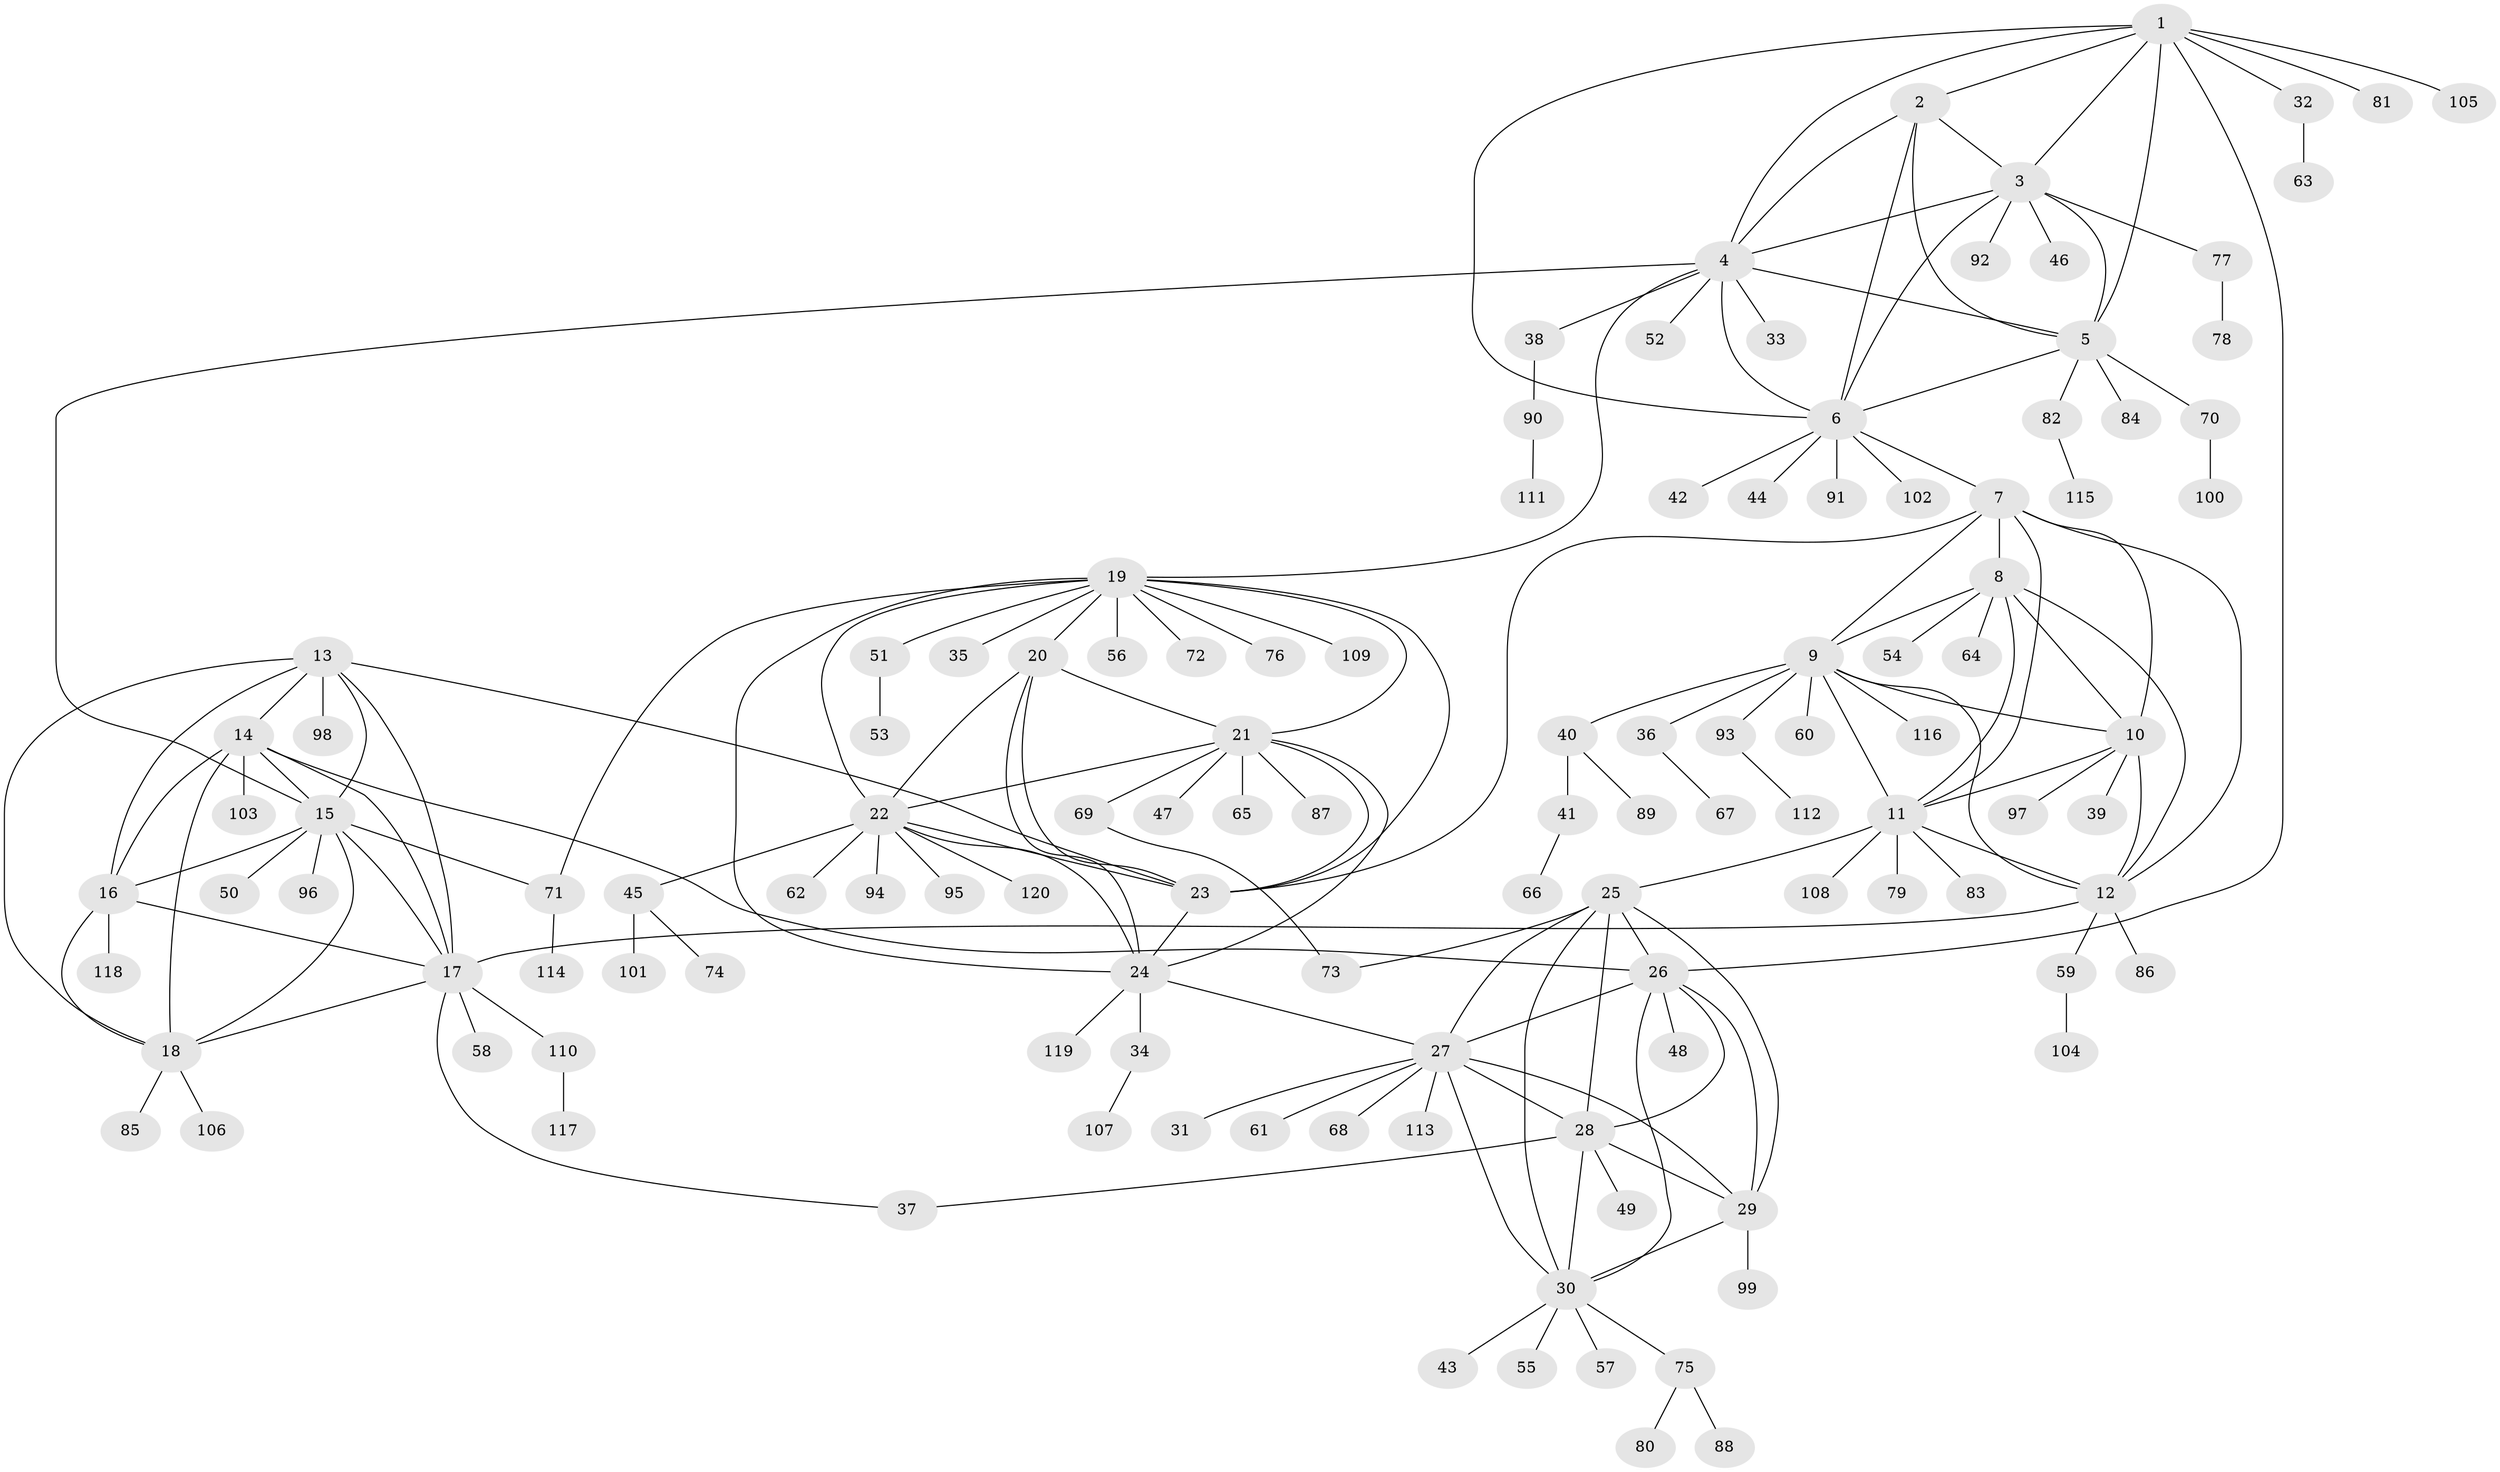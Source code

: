 // coarse degree distribution, {8: 0.041666666666666664, 4: 0.027777777777777776, 7: 0.06944444444444445, 13: 0.013888888888888888, 9: 0.027777777777777776, 6: 0.06944444444444445, 11: 0.027777777777777776, 3: 0.027777777777777776, 5: 0.041666666666666664, 1: 0.5972222222222222, 2: 0.05555555555555555}
// Generated by graph-tools (version 1.1) at 2025/19/03/04/25 18:19:37]
// undirected, 120 vertices, 178 edges
graph export_dot {
graph [start="1"]
  node [color=gray90,style=filled];
  1;
  2;
  3;
  4;
  5;
  6;
  7;
  8;
  9;
  10;
  11;
  12;
  13;
  14;
  15;
  16;
  17;
  18;
  19;
  20;
  21;
  22;
  23;
  24;
  25;
  26;
  27;
  28;
  29;
  30;
  31;
  32;
  33;
  34;
  35;
  36;
  37;
  38;
  39;
  40;
  41;
  42;
  43;
  44;
  45;
  46;
  47;
  48;
  49;
  50;
  51;
  52;
  53;
  54;
  55;
  56;
  57;
  58;
  59;
  60;
  61;
  62;
  63;
  64;
  65;
  66;
  67;
  68;
  69;
  70;
  71;
  72;
  73;
  74;
  75;
  76;
  77;
  78;
  79;
  80;
  81;
  82;
  83;
  84;
  85;
  86;
  87;
  88;
  89;
  90;
  91;
  92;
  93;
  94;
  95;
  96;
  97;
  98;
  99;
  100;
  101;
  102;
  103;
  104;
  105;
  106;
  107;
  108;
  109;
  110;
  111;
  112;
  113;
  114;
  115;
  116;
  117;
  118;
  119;
  120;
  1 -- 2;
  1 -- 3;
  1 -- 4;
  1 -- 5;
  1 -- 6;
  1 -- 26;
  1 -- 32;
  1 -- 81;
  1 -- 105;
  2 -- 3;
  2 -- 4;
  2 -- 5;
  2 -- 6;
  3 -- 4;
  3 -- 5;
  3 -- 6;
  3 -- 46;
  3 -- 77;
  3 -- 92;
  4 -- 5;
  4 -- 6;
  4 -- 15;
  4 -- 19;
  4 -- 33;
  4 -- 38;
  4 -- 52;
  5 -- 6;
  5 -- 70;
  5 -- 82;
  5 -- 84;
  6 -- 7;
  6 -- 42;
  6 -- 44;
  6 -- 91;
  6 -- 102;
  7 -- 8;
  7 -- 9;
  7 -- 10;
  7 -- 11;
  7 -- 12;
  7 -- 23;
  8 -- 9;
  8 -- 10;
  8 -- 11;
  8 -- 12;
  8 -- 54;
  8 -- 64;
  9 -- 10;
  9 -- 11;
  9 -- 12;
  9 -- 36;
  9 -- 40;
  9 -- 60;
  9 -- 93;
  9 -- 116;
  10 -- 11;
  10 -- 12;
  10 -- 39;
  10 -- 97;
  11 -- 12;
  11 -- 25;
  11 -- 79;
  11 -- 83;
  11 -- 108;
  12 -- 17;
  12 -- 59;
  12 -- 86;
  13 -- 14;
  13 -- 15;
  13 -- 16;
  13 -- 17;
  13 -- 18;
  13 -- 23;
  13 -- 98;
  14 -- 15;
  14 -- 16;
  14 -- 17;
  14 -- 18;
  14 -- 26;
  14 -- 103;
  15 -- 16;
  15 -- 17;
  15 -- 18;
  15 -- 50;
  15 -- 71;
  15 -- 96;
  16 -- 17;
  16 -- 18;
  16 -- 118;
  17 -- 18;
  17 -- 37;
  17 -- 58;
  17 -- 110;
  18 -- 85;
  18 -- 106;
  19 -- 20;
  19 -- 21;
  19 -- 22;
  19 -- 23;
  19 -- 24;
  19 -- 35;
  19 -- 51;
  19 -- 56;
  19 -- 71;
  19 -- 72;
  19 -- 76;
  19 -- 109;
  20 -- 21;
  20 -- 22;
  20 -- 23;
  20 -- 24;
  21 -- 22;
  21 -- 23;
  21 -- 24;
  21 -- 47;
  21 -- 65;
  21 -- 69;
  21 -- 87;
  22 -- 23;
  22 -- 24;
  22 -- 45;
  22 -- 62;
  22 -- 94;
  22 -- 95;
  22 -- 120;
  23 -- 24;
  24 -- 27;
  24 -- 34;
  24 -- 119;
  25 -- 26;
  25 -- 27;
  25 -- 28;
  25 -- 29;
  25 -- 30;
  25 -- 73;
  26 -- 27;
  26 -- 28;
  26 -- 29;
  26 -- 30;
  26 -- 48;
  27 -- 28;
  27 -- 29;
  27 -- 30;
  27 -- 31;
  27 -- 61;
  27 -- 68;
  27 -- 113;
  28 -- 29;
  28 -- 30;
  28 -- 37;
  28 -- 49;
  29 -- 30;
  29 -- 99;
  30 -- 43;
  30 -- 55;
  30 -- 57;
  30 -- 75;
  32 -- 63;
  34 -- 107;
  36 -- 67;
  38 -- 90;
  40 -- 41;
  40 -- 89;
  41 -- 66;
  45 -- 74;
  45 -- 101;
  51 -- 53;
  59 -- 104;
  69 -- 73;
  70 -- 100;
  71 -- 114;
  75 -- 80;
  75 -- 88;
  77 -- 78;
  82 -- 115;
  90 -- 111;
  93 -- 112;
  110 -- 117;
}
